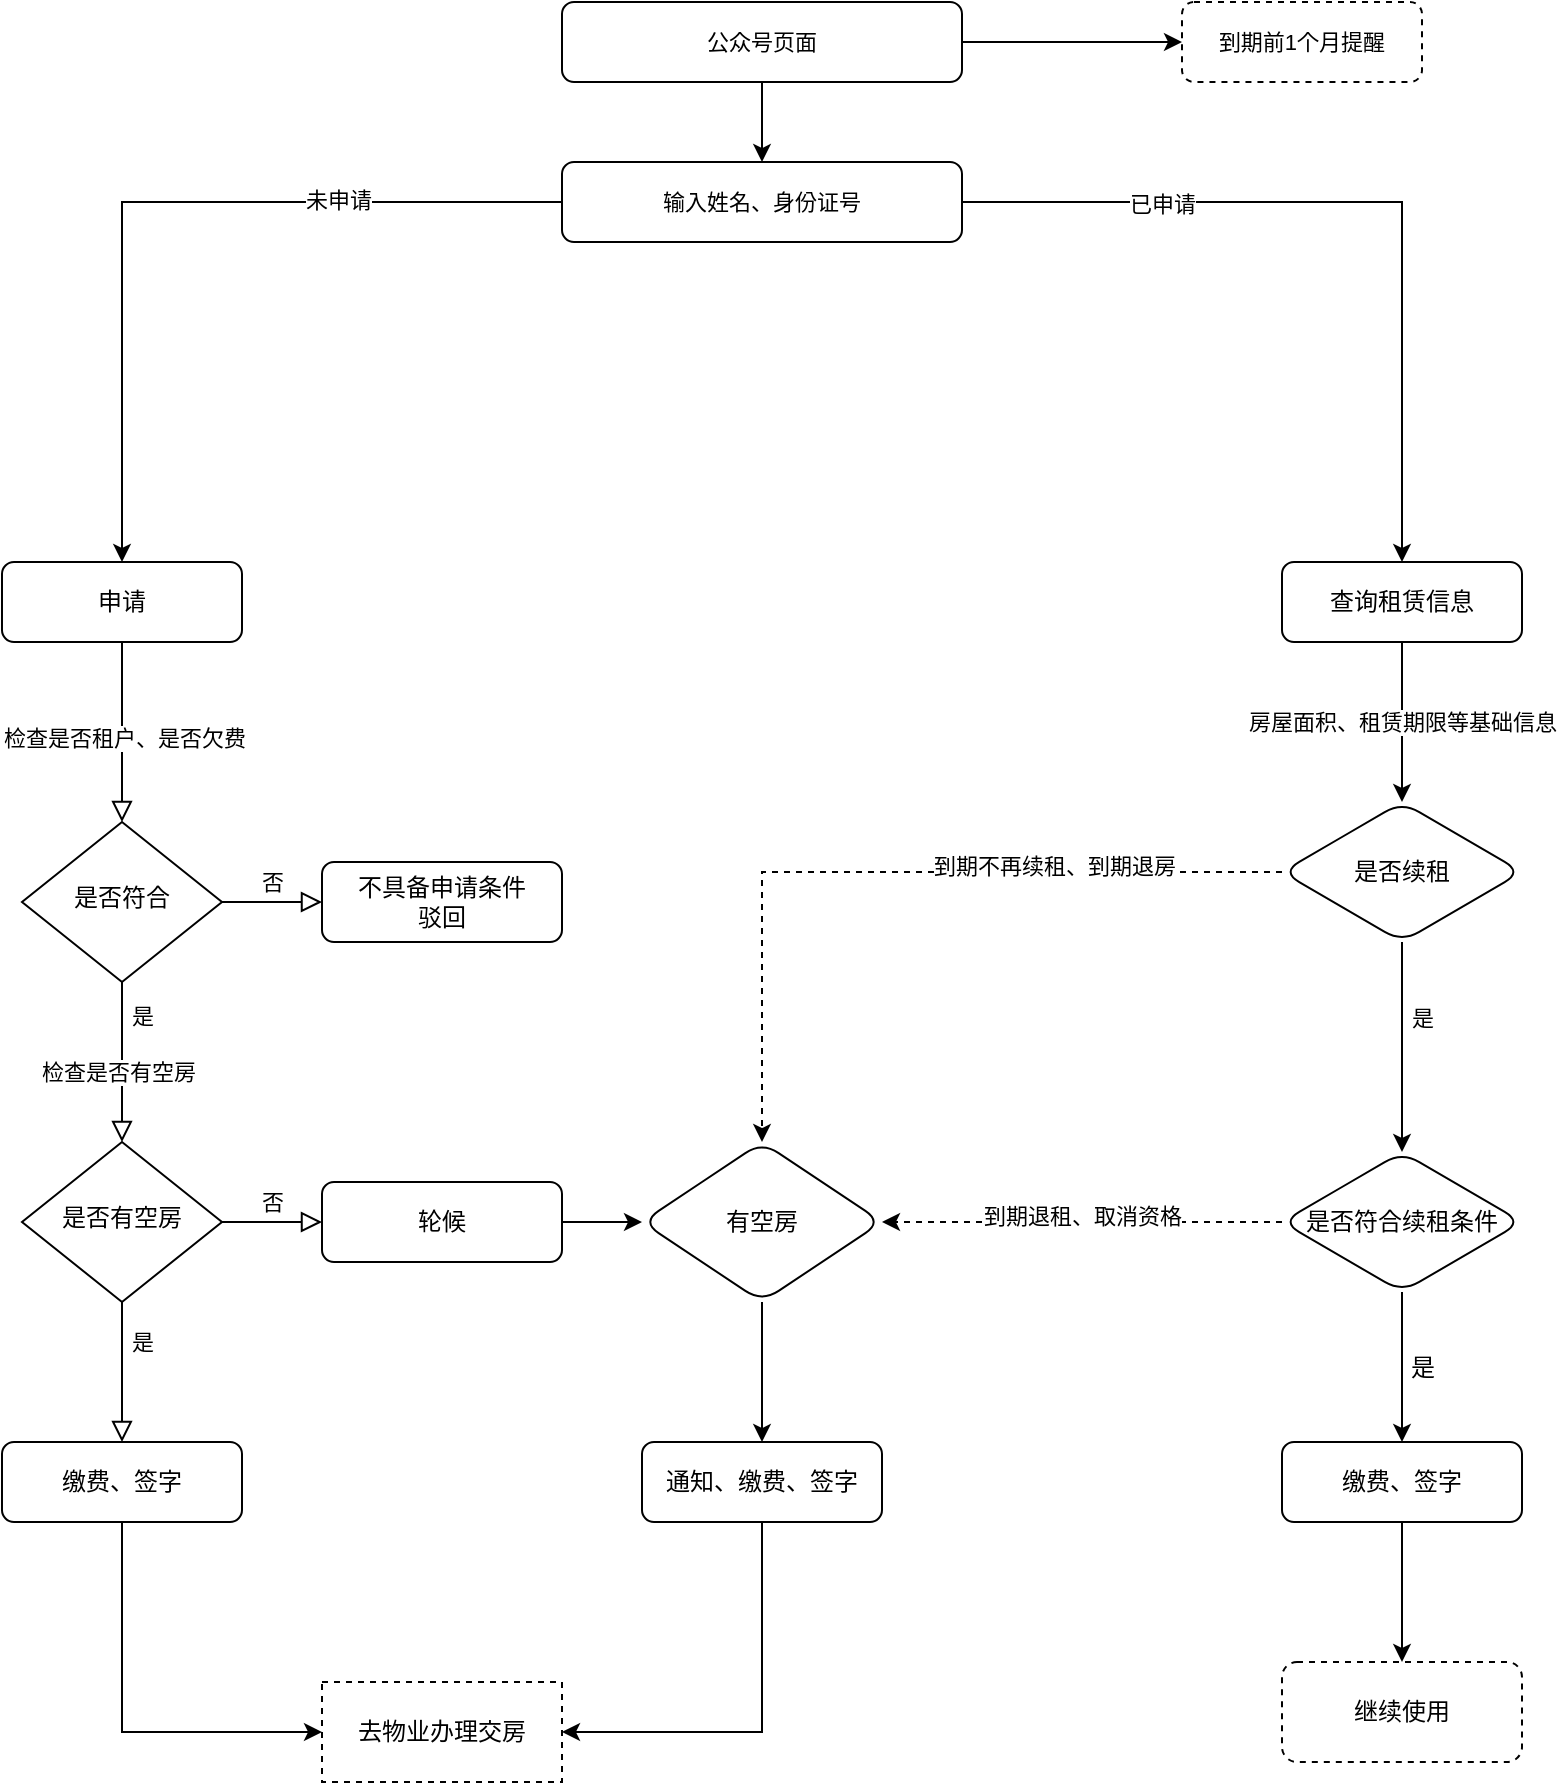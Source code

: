<mxfile version="24.0.7" type="github">
  <diagram id="C5RBs43oDa-KdzZeNtuy" name="Page-1">
    <mxGraphModel dx="1434" dy="1949" grid="1" gridSize="10" guides="1" tooltips="1" connect="1" arrows="1" fold="1" page="1" pageScale="1" pageWidth="827" pageHeight="1169" math="0" shadow="0">
      <root>
        <mxCell id="WIyWlLk6GJQsqaUBKTNV-0" />
        <mxCell id="WIyWlLk6GJQsqaUBKTNV-1" parent="WIyWlLk6GJQsqaUBKTNV-0" />
        <mxCell id="WIyWlLk6GJQsqaUBKTNV-2" value="" style="rounded=0;html=1;jettySize=auto;orthogonalLoop=1;fontSize=11;endArrow=block;endFill=0;endSize=8;strokeWidth=1;shadow=0;labelBackgroundColor=none;edgeStyle=orthogonalEdgeStyle;" parent="WIyWlLk6GJQsqaUBKTNV-1" source="WIyWlLk6GJQsqaUBKTNV-3" target="WIyWlLk6GJQsqaUBKTNV-6" edge="1">
          <mxGeometry relative="1" as="geometry" />
        </mxCell>
        <mxCell id="WZn1jGKk_AhSQXrA7eUh-0" value="检查是否租户、是否欠费" style="edgeLabel;html=1;align=center;verticalAlign=middle;resizable=0;points=[];" parent="WIyWlLk6GJQsqaUBKTNV-2" vertex="1" connectable="0">
          <mxGeometry x="0.059" y="1" relative="1" as="geometry">
            <mxPoint as="offset" />
          </mxGeometry>
        </mxCell>
        <mxCell id="WIyWlLk6GJQsqaUBKTNV-3" value="申请" style="rounded=1;whiteSpace=wrap;html=1;fontSize=12;glass=0;strokeWidth=1;shadow=0;" parent="WIyWlLk6GJQsqaUBKTNV-1" vertex="1">
          <mxGeometry x="160" y="40" width="120" height="40" as="geometry" />
        </mxCell>
        <mxCell id="WIyWlLk6GJQsqaUBKTNV-4" value="是" style="rounded=0;html=1;jettySize=auto;orthogonalLoop=1;fontSize=11;endArrow=block;endFill=0;endSize=8;strokeWidth=1;shadow=0;labelBackgroundColor=none;edgeStyle=orthogonalEdgeStyle;" parent="WIyWlLk6GJQsqaUBKTNV-1" source="WIyWlLk6GJQsqaUBKTNV-6" target="WIyWlLk6GJQsqaUBKTNV-10" edge="1">
          <mxGeometry x="-0.571" y="10" relative="1" as="geometry">
            <mxPoint as="offset" />
          </mxGeometry>
        </mxCell>
        <mxCell id="WZn1jGKk_AhSQXrA7eUh-1" value="检查是否有空房" style="edgeLabel;html=1;align=center;verticalAlign=middle;resizable=0;points=[];" parent="WIyWlLk6GJQsqaUBKTNV-4" vertex="1" connectable="0">
          <mxGeometry x="0.114" y="-2" relative="1" as="geometry">
            <mxPoint as="offset" />
          </mxGeometry>
        </mxCell>
        <mxCell id="WIyWlLk6GJQsqaUBKTNV-5" value="否" style="edgeStyle=orthogonalEdgeStyle;rounded=0;html=1;jettySize=auto;orthogonalLoop=1;fontSize=11;endArrow=block;endFill=0;endSize=8;strokeWidth=1;shadow=0;labelBackgroundColor=none;" parent="WIyWlLk6GJQsqaUBKTNV-1" source="WIyWlLk6GJQsqaUBKTNV-6" target="WIyWlLk6GJQsqaUBKTNV-7" edge="1">
          <mxGeometry y="10" relative="1" as="geometry">
            <mxPoint as="offset" />
          </mxGeometry>
        </mxCell>
        <mxCell id="WIyWlLk6GJQsqaUBKTNV-6" value="是否符合" style="rhombus;whiteSpace=wrap;html=1;shadow=0;fontFamily=Helvetica;fontSize=12;align=center;strokeWidth=1;spacing=6;spacingTop=-4;" parent="WIyWlLk6GJQsqaUBKTNV-1" vertex="1">
          <mxGeometry x="170" y="170" width="100" height="80" as="geometry" />
        </mxCell>
        <mxCell id="WIyWlLk6GJQsqaUBKTNV-7" value="不具备申请条件&lt;div&gt;驳回&lt;/div&gt;" style="rounded=1;whiteSpace=wrap;html=1;fontSize=12;glass=0;strokeWidth=1;shadow=0;" parent="WIyWlLk6GJQsqaUBKTNV-1" vertex="1">
          <mxGeometry x="320" y="190" width="120" height="40" as="geometry" />
        </mxCell>
        <mxCell id="WIyWlLk6GJQsqaUBKTNV-8" value="是" style="rounded=0;html=1;jettySize=auto;orthogonalLoop=1;fontSize=11;endArrow=block;endFill=0;endSize=8;strokeWidth=1;shadow=0;labelBackgroundColor=none;edgeStyle=orthogonalEdgeStyle;" parent="WIyWlLk6GJQsqaUBKTNV-1" source="WIyWlLk6GJQsqaUBKTNV-10" target="WIyWlLk6GJQsqaUBKTNV-11" edge="1">
          <mxGeometry x="-0.429" y="10" relative="1" as="geometry">
            <mxPoint as="offset" />
          </mxGeometry>
        </mxCell>
        <mxCell id="WIyWlLk6GJQsqaUBKTNV-9" value="否" style="edgeStyle=orthogonalEdgeStyle;rounded=0;html=1;jettySize=auto;orthogonalLoop=1;fontSize=11;endArrow=block;endFill=0;endSize=8;strokeWidth=1;shadow=0;labelBackgroundColor=none;" parent="WIyWlLk6GJQsqaUBKTNV-1" source="WIyWlLk6GJQsqaUBKTNV-10" target="WIyWlLk6GJQsqaUBKTNV-12" edge="1">
          <mxGeometry y="10" relative="1" as="geometry">
            <mxPoint as="offset" />
          </mxGeometry>
        </mxCell>
        <mxCell id="WIyWlLk6GJQsqaUBKTNV-10" value="是否有空房" style="rhombus;whiteSpace=wrap;html=1;shadow=0;fontFamily=Helvetica;fontSize=12;align=center;strokeWidth=1;spacing=6;spacingTop=-4;" parent="WIyWlLk6GJQsqaUBKTNV-1" vertex="1">
          <mxGeometry x="170" y="330" width="100" height="80" as="geometry" />
        </mxCell>
        <mxCell id="WZn1jGKk_AhSQXrA7eUh-11" style="edgeStyle=orthogonalEdgeStyle;rounded=0;orthogonalLoop=1;jettySize=auto;html=1;entryX=0;entryY=0.5;entryDx=0;entryDy=0;" parent="WIyWlLk6GJQsqaUBKTNV-1" source="WIyWlLk6GJQsqaUBKTNV-11" target="WZn1jGKk_AhSQXrA7eUh-10" edge="1">
          <mxGeometry relative="1" as="geometry">
            <Array as="points">
              <mxPoint x="220" y="625" />
            </Array>
          </mxGeometry>
        </mxCell>
        <mxCell id="WIyWlLk6GJQsqaUBKTNV-11" value="缴费、签字" style="rounded=1;whiteSpace=wrap;html=1;fontSize=12;glass=0;strokeWidth=1;shadow=0;" parent="WIyWlLk6GJQsqaUBKTNV-1" vertex="1">
          <mxGeometry x="160" y="480" width="120" height="40" as="geometry" />
        </mxCell>
        <mxCell id="WZn1jGKk_AhSQXrA7eUh-5" value="" style="edgeStyle=orthogonalEdgeStyle;rounded=0;orthogonalLoop=1;jettySize=auto;html=1;" parent="WIyWlLk6GJQsqaUBKTNV-1" source="WIyWlLk6GJQsqaUBKTNV-12" target="WZn1jGKk_AhSQXrA7eUh-4" edge="1">
          <mxGeometry relative="1" as="geometry" />
        </mxCell>
        <mxCell id="WIyWlLk6GJQsqaUBKTNV-12" value="轮候" style="rounded=1;whiteSpace=wrap;html=1;fontSize=12;glass=0;strokeWidth=1;shadow=0;" parent="WIyWlLk6GJQsqaUBKTNV-1" vertex="1">
          <mxGeometry x="320" y="350" width="120" height="40" as="geometry" />
        </mxCell>
        <mxCell id="WZn1jGKk_AhSQXrA7eUh-7" value="" style="edgeStyle=orthogonalEdgeStyle;rounded=0;orthogonalLoop=1;jettySize=auto;html=1;" parent="WIyWlLk6GJQsqaUBKTNV-1" source="WZn1jGKk_AhSQXrA7eUh-4" target="WZn1jGKk_AhSQXrA7eUh-6" edge="1">
          <mxGeometry relative="1" as="geometry" />
        </mxCell>
        <mxCell id="WZn1jGKk_AhSQXrA7eUh-4" value="有空房" style="rhombus;whiteSpace=wrap;html=1;rounded=1;glass=0;strokeWidth=1;shadow=0;" parent="WIyWlLk6GJQsqaUBKTNV-1" vertex="1">
          <mxGeometry x="480" y="330" width="120" height="80" as="geometry" />
        </mxCell>
        <mxCell id="WZn1jGKk_AhSQXrA7eUh-12" style="edgeStyle=orthogonalEdgeStyle;rounded=0;orthogonalLoop=1;jettySize=auto;html=1;entryX=1;entryY=0.5;entryDx=0;entryDy=0;" parent="WIyWlLk6GJQsqaUBKTNV-1" source="WZn1jGKk_AhSQXrA7eUh-6" target="WZn1jGKk_AhSQXrA7eUh-10" edge="1">
          <mxGeometry relative="1" as="geometry">
            <Array as="points">
              <mxPoint x="540" y="625" />
            </Array>
          </mxGeometry>
        </mxCell>
        <mxCell id="WZn1jGKk_AhSQXrA7eUh-6" value="通知、缴费、签字" style="rounded=1;whiteSpace=wrap;html=1;glass=0;strokeWidth=1;shadow=0;" parent="WIyWlLk6GJQsqaUBKTNV-1" vertex="1">
          <mxGeometry x="480" y="480" width="120" height="40" as="geometry" />
        </mxCell>
        <mxCell id="WZn1jGKk_AhSQXrA7eUh-10" value="去物业办理交房" style="rounded=0;whiteSpace=wrap;html=1;dashed=1;" parent="WIyWlLk6GJQsqaUBKTNV-1" vertex="1">
          <mxGeometry x="320" y="600" width="120" height="50" as="geometry" />
        </mxCell>
        <mxCell id="WZn1jGKk_AhSQXrA7eUh-18" style="edgeStyle=orthogonalEdgeStyle;rounded=0;orthogonalLoop=1;jettySize=auto;html=1;entryX=0.5;entryY=0;entryDx=0;entryDy=0;" parent="WIyWlLk6GJQsqaUBKTNV-1" source="WZn1jGKk_AhSQXrA7eUh-14" target="WIyWlLk6GJQsqaUBKTNV-3" edge="1">
          <mxGeometry relative="1" as="geometry" />
        </mxCell>
        <mxCell id="WZn1jGKk_AhSQXrA7eUh-19" value="未申请" style="edgeLabel;html=1;align=center;verticalAlign=middle;resizable=0;points=[];" parent="WZn1jGKk_AhSQXrA7eUh-18" vertex="1" connectable="0">
          <mxGeometry x="-0.44" y="-1" relative="1" as="geometry">
            <mxPoint as="offset" />
          </mxGeometry>
        </mxCell>
        <mxCell id="WZn1jGKk_AhSQXrA7eUh-20" style="edgeStyle=orthogonalEdgeStyle;rounded=0;orthogonalLoop=1;jettySize=auto;html=1;entryX=0.5;entryY=0;entryDx=0;entryDy=0;" parent="WIyWlLk6GJQsqaUBKTNV-1" source="WZn1jGKk_AhSQXrA7eUh-14" target="WZn1jGKk_AhSQXrA7eUh-15" edge="1">
          <mxGeometry relative="1" as="geometry" />
        </mxCell>
        <mxCell id="WZn1jGKk_AhSQXrA7eUh-21" value="已申请" style="edgeLabel;html=1;align=center;verticalAlign=middle;resizable=0;points=[];" parent="WZn1jGKk_AhSQXrA7eUh-20" vertex="1" connectable="0">
          <mxGeometry x="-0.5" y="-1" relative="1" as="geometry">
            <mxPoint as="offset" />
          </mxGeometry>
        </mxCell>
        <mxCell id="WZn1jGKk_AhSQXrA7eUh-14" value="&lt;span style=&quot;font-size: 11px; text-wrap: nowrap; background-color: rgb(255, 255, 255);&quot;&gt;输入姓名、身份证号&lt;/span&gt;" style="rounded=1;whiteSpace=wrap;html=1;" parent="WIyWlLk6GJQsqaUBKTNV-1" vertex="1">
          <mxGeometry x="440" y="-160" width="200" height="40" as="geometry" />
        </mxCell>
        <mxCell id="WZn1jGKk_AhSQXrA7eUh-24" value="" style="edgeStyle=orthogonalEdgeStyle;rounded=0;orthogonalLoop=1;jettySize=auto;html=1;entryX=0.5;entryY=0;entryDx=0;entryDy=0;" parent="WIyWlLk6GJQsqaUBKTNV-1" source="WZn1jGKk_AhSQXrA7eUh-15" target="WZn1jGKk_AhSQXrA7eUh-25" edge="1">
          <mxGeometry relative="1" as="geometry">
            <mxPoint x="860" y="120" as="targetPoint" />
          </mxGeometry>
        </mxCell>
        <mxCell id="WZn1jGKk_AhSQXrA7eUh-39" value="房屋面积、租赁期限等基础信息" style="edgeLabel;html=1;align=center;verticalAlign=middle;resizable=0;points=[];" parent="WZn1jGKk_AhSQXrA7eUh-24" vertex="1" connectable="0">
          <mxGeometry x="-0.175" y="2" relative="1" as="geometry">
            <mxPoint x="-2" y="7" as="offset" />
          </mxGeometry>
        </mxCell>
        <mxCell id="WZn1jGKk_AhSQXrA7eUh-15" value="查询租赁信息" style="rounded=1;whiteSpace=wrap;html=1;fontSize=12;glass=0;strokeWidth=1;shadow=0;" parent="WIyWlLk6GJQsqaUBKTNV-1" vertex="1">
          <mxGeometry x="800" y="40" width="120" height="40" as="geometry" />
        </mxCell>
        <mxCell id="WZn1jGKk_AhSQXrA7eUh-17" style="edgeStyle=orthogonalEdgeStyle;rounded=0;orthogonalLoop=1;jettySize=auto;html=1;entryX=0.5;entryY=0;entryDx=0;entryDy=0;" parent="WIyWlLk6GJQsqaUBKTNV-1" source="WZn1jGKk_AhSQXrA7eUh-16" target="WZn1jGKk_AhSQXrA7eUh-14" edge="1">
          <mxGeometry relative="1" as="geometry" />
        </mxCell>
        <mxCell id="WZn1jGKk_AhSQXrA7eUh-45" value="" style="edgeStyle=orthogonalEdgeStyle;rounded=0;orthogonalLoop=1;jettySize=auto;html=1;" parent="WIyWlLk6GJQsqaUBKTNV-1" source="WZn1jGKk_AhSQXrA7eUh-16" target="WZn1jGKk_AhSQXrA7eUh-44" edge="1">
          <mxGeometry relative="1" as="geometry" />
        </mxCell>
        <mxCell id="WZn1jGKk_AhSQXrA7eUh-16" value="&lt;span style=&quot;font-size: 11px; text-wrap: nowrap; background-color: rgb(255, 255, 255);&quot;&gt;公众号页面&lt;/span&gt;" style="rounded=1;whiteSpace=wrap;html=1;" parent="WIyWlLk6GJQsqaUBKTNV-1" vertex="1">
          <mxGeometry x="440" y="-240" width="200" height="40" as="geometry" />
        </mxCell>
        <mxCell id="WZn1jGKk_AhSQXrA7eUh-28" value="" style="edgeStyle=orthogonalEdgeStyle;rounded=0;orthogonalLoop=1;jettySize=auto;html=1;" parent="WIyWlLk6GJQsqaUBKTNV-1" source="WZn1jGKk_AhSQXrA7eUh-25" target="WZn1jGKk_AhSQXrA7eUh-27" edge="1">
          <mxGeometry relative="1" as="geometry" />
        </mxCell>
        <mxCell id="WZn1jGKk_AhSQXrA7eUh-33" value="是" style="edgeLabel;html=1;align=center;verticalAlign=middle;resizable=0;points=[];" parent="WZn1jGKk_AhSQXrA7eUh-28" vertex="1" connectable="0">
          <mxGeometry x="-0.276" y="3" relative="1" as="geometry">
            <mxPoint x="7" as="offset" />
          </mxGeometry>
        </mxCell>
        <mxCell id="WZn1jGKk_AhSQXrA7eUh-31" style="edgeStyle=orthogonalEdgeStyle;rounded=0;orthogonalLoop=1;jettySize=auto;html=1;entryX=0.5;entryY=0;entryDx=0;entryDy=0;dashed=1;" parent="WIyWlLk6GJQsqaUBKTNV-1" source="WZn1jGKk_AhSQXrA7eUh-25" target="WZn1jGKk_AhSQXrA7eUh-4" edge="1">
          <mxGeometry relative="1" as="geometry" />
        </mxCell>
        <mxCell id="WZn1jGKk_AhSQXrA7eUh-32" value="到期不再续租、到期退房" style="edgeLabel;html=1;align=center;verticalAlign=middle;resizable=0;points=[];" parent="WZn1jGKk_AhSQXrA7eUh-31" vertex="1" connectable="0">
          <mxGeometry x="-0.423" y="-3" relative="1" as="geometry">
            <mxPoint as="offset" />
          </mxGeometry>
        </mxCell>
        <mxCell id="WZn1jGKk_AhSQXrA7eUh-25" value="是否续租" style="rhombus;whiteSpace=wrap;html=1;rounded=1;glass=0;strokeWidth=1;shadow=0;" parent="WIyWlLk6GJQsqaUBKTNV-1" vertex="1">
          <mxGeometry x="800" y="160" width="120" height="70" as="geometry" />
        </mxCell>
        <mxCell id="WZn1jGKk_AhSQXrA7eUh-29" style="edgeStyle=orthogonalEdgeStyle;rounded=0;orthogonalLoop=1;jettySize=auto;html=1;entryX=1;entryY=0.5;entryDx=0;entryDy=0;dashed=1;" parent="WIyWlLk6GJQsqaUBKTNV-1" source="WZn1jGKk_AhSQXrA7eUh-27" target="WZn1jGKk_AhSQXrA7eUh-4" edge="1">
          <mxGeometry relative="1" as="geometry" />
        </mxCell>
        <mxCell id="WZn1jGKk_AhSQXrA7eUh-30" value="到期退租、取消资格" style="edgeLabel;html=1;align=center;verticalAlign=middle;resizable=0;points=[];" parent="WZn1jGKk_AhSQXrA7eUh-29" vertex="1" connectable="0">
          <mxGeometry y="-3" relative="1" as="geometry">
            <mxPoint as="offset" />
          </mxGeometry>
        </mxCell>
        <mxCell id="WZn1jGKk_AhSQXrA7eUh-37" value="" style="edgeStyle=orthogonalEdgeStyle;rounded=0;orthogonalLoop=1;jettySize=auto;html=1;" parent="WIyWlLk6GJQsqaUBKTNV-1" source="WZn1jGKk_AhSQXrA7eUh-27" target="WZn1jGKk_AhSQXrA7eUh-36" edge="1">
          <mxGeometry relative="1" as="geometry" />
        </mxCell>
        <mxCell id="WZn1jGKk_AhSQXrA7eUh-27" value="是否符合续租条件" style="rhombus;whiteSpace=wrap;html=1;rounded=1;glass=0;strokeWidth=1;shadow=0;" parent="WIyWlLk6GJQsqaUBKTNV-1" vertex="1">
          <mxGeometry x="800" y="335" width="120" height="70" as="geometry" />
        </mxCell>
        <mxCell id="WZn1jGKk_AhSQXrA7eUh-42" value="" style="edgeStyle=orthogonalEdgeStyle;rounded=0;orthogonalLoop=1;jettySize=auto;html=1;" parent="WIyWlLk6GJQsqaUBKTNV-1" source="WZn1jGKk_AhSQXrA7eUh-36" target="WZn1jGKk_AhSQXrA7eUh-41" edge="1">
          <mxGeometry relative="1" as="geometry" />
        </mxCell>
        <mxCell id="WZn1jGKk_AhSQXrA7eUh-36" value="缴费、签字" style="whiteSpace=wrap;html=1;rounded=1;glass=0;strokeWidth=1;shadow=0;" parent="WIyWlLk6GJQsqaUBKTNV-1" vertex="1">
          <mxGeometry x="800" y="480" width="120" height="40" as="geometry" />
        </mxCell>
        <mxCell id="WZn1jGKk_AhSQXrA7eUh-38" value="是" style="text;html=1;align=center;verticalAlign=middle;resizable=0;points=[];autosize=1;strokeColor=none;fillColor=none;" parent="WIyWlLk6GJQsqaUBKTNV-1" vertex="1">
          <mxGeometry x="850" y="428" width="40" height="30" as="geometry" />
        </mxCell>
        <mxCell id="WZn1jGKk_AhSQXrA7eUh-41" value="继续使用" style="whiteSpace=wrap;html=1;rounded=1;glass=0;strokeWidth=1;shadow=0;dashed=1;" parent="WIyWlLk6GJQsqaUBKTNV-1" vertex="1">
          <mxGeometry x="800" y="590" width="120" height="50" as="geometry" />
        </mxCell>
        <mxCell id="WZn1jGKk_AhSQXrA7eUh-44" value="&lt;span style=&quot;font-size: 11px; text-wrap: nowrap; background-color: rgb(255, 255, 255);&quot;&gt;到期前1个月提醒&lt;/span&gt;" style="whiteSpace=wrap;html=1;rounded=1;dashed=1;" parent="WIyWlLk6GJQsqaUBKTNV-1" vertex="1">
          <mxGeometry x="750" y="-240" width="120" height="40" as="geometry" />
        </mxCell>
      </root>
    </mxGraphModel>
  </diagram>
</mxfile>
